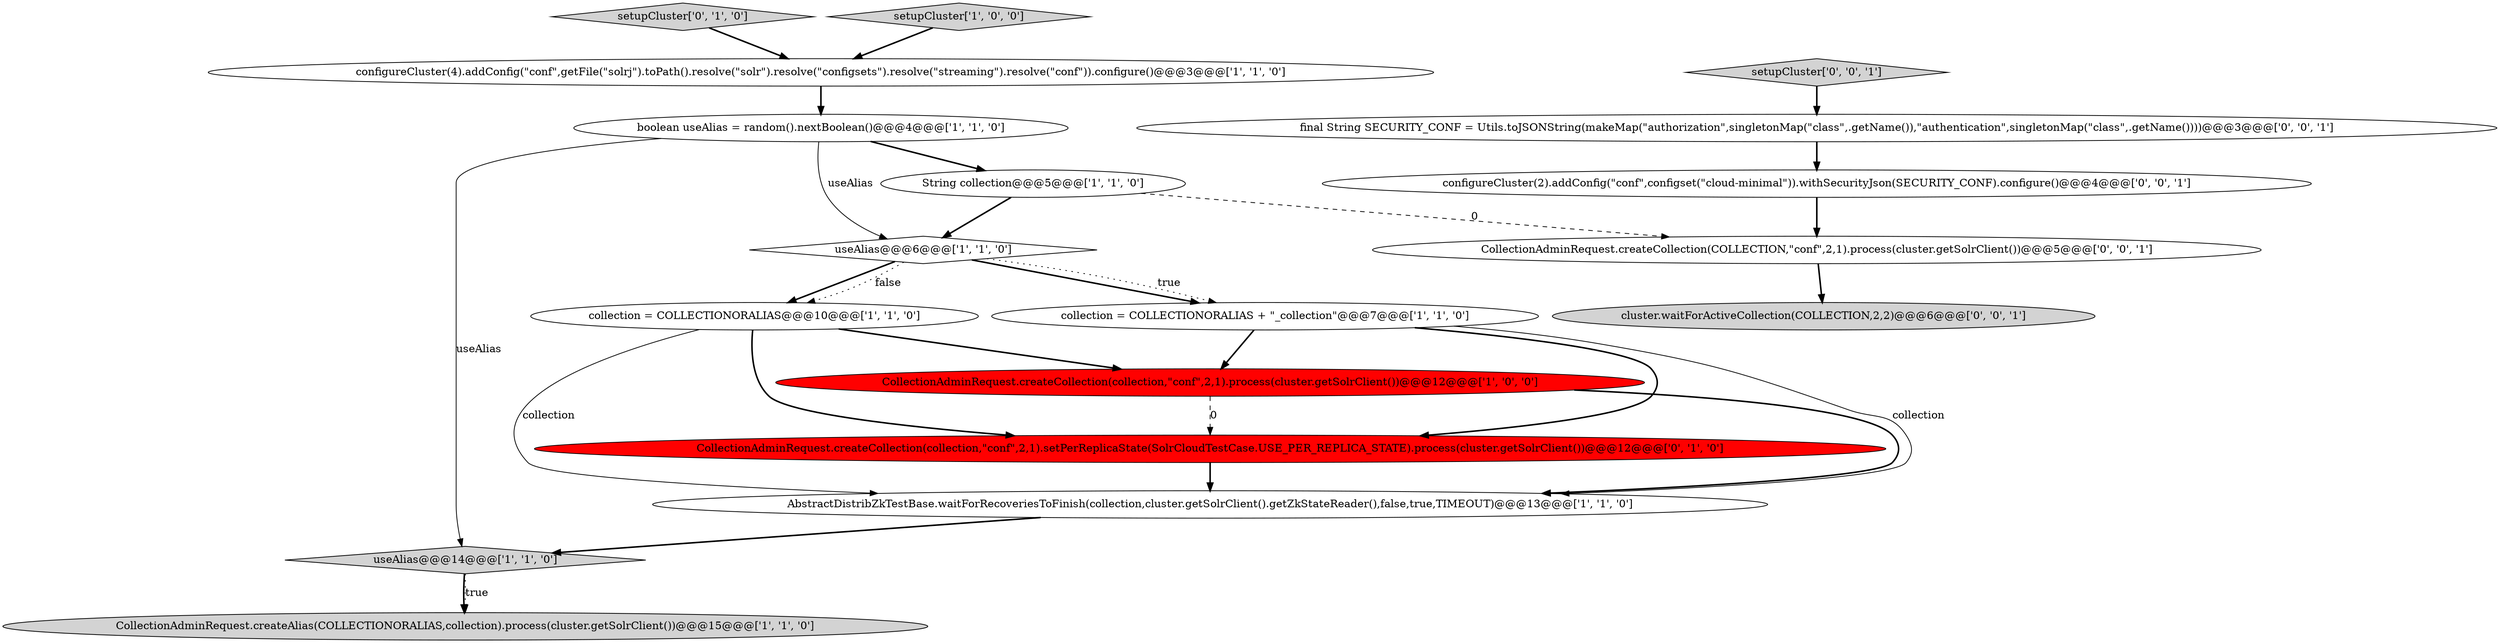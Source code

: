 digraph {
6 [style = filled, label = "configureCluster(4).addConfig(\"conf\",getFile(\"solrj\").toPath().resolve(\"solr\").resolve(\"configsets\").resolve(\"streaming\").resolve(\"conf\")).configure()@@@3@@@['1', '1', '0']", fillcolor = white, shape = ellipse image = "AAA0AAABBB1BBB"];
11 [style = filled, label = "setupCluster['0', '1', '0']", fillcolor = lightgray, shape = diamond image = "AAA0AAABBB2BBB"];
9 [style = filled, label = "useAlias@@@6@@@['1', '1', '0']", fillcolor = white, shape = diamond image = "AAA0AAABBB1BBB"];
4 [style = filled, label = "boolean useAlias = random().nextBoolean()@@@4@@@['1', '1', '0']", fillcolor = white, shape = ellipse image = "AAA0AAABBB1BBB"];
1 [style = filled, label = "CollectionAdminRequest.createAlias(COLLECTIONORALIAS,collection).process(cluster.getSolrClient())@@@15@@@['1', '1', '0']", fillcolor = lightgray, shape = ellipse image = "AAA0AAABBB1BBB"];
3 [style = filled, label = "AbstractDistribZkTestBase.waitForRecoveriesToFinish(collection,cluster.getSolrClient().getZkStateReader(),false,true,TIMEOUT)@@@13@@@['1', '1', '0']", fillcolor = white, shape = ellipse image = "AAA0AAABBB1BBB"];
0 [style = filled, label = "collection = COLLECTIONORALIAS@@@10@@@['1', '1', '0']", fillcolor = white, shape = ellipse image = "AAA0AAABBB1BBB"];
8 [style = filled, label = "useAlias@@@14@@@['1', '1', '0']", fillcolor = lightgray, shape = diamond image = "AAA0AAABBB1BBB"];
16 [style = filled, label = "CollectionAdminRequest.createCollection(COLLECTION,\"conf\",2,1).process(cluster.getSolrClient())@@@5@@@['0', '0', '1']", fillcolor = white, shape = ellipse image = "AAA0AAABBB3BBB"];
13 [style = filled, label = "configureCluster(2).addConfig(\"conf\",configset(\"cloud-minimal\")).withSecurityJson(SECURITY_CONF).configure()@@@4@@@['0', '0', '1']", fillcolor = white, shape = ellipse image = "AAA0AAABBB3BBB"];
17 [style = filled, label = "setupCluster['0', '0', '1']", fillcolor = lightgray, shape = diamond image = "AAA0AAABBB3BBB"];
10 [style = filled, label = "setupCluster['1', '0', '0']", fillcolor = lightgray, shape = diamond image = "AAA0AAABBB1BBB"];
15 [style = filled, label = "final String SECURITY_CONF = Utils.toJSONString(makeMap(\"authorization\",singletonMap(\"class\",.getName()),\"authentication\",singletonMap(\"class\",.getName())))@@@3@@@['0', '0', '1']", fillcolor = white, shape = ellipse image = "AAA0AAABBB3BBB"];
12 [style = filled, label = "CollectionAdminRequest.createCollection(collection,\"conf\",2,1).setPerReplicaState(SolrCloudTestCase.USE_PER_REPLICA_STATE).process(cluster.getSolrClient())@@@12@@@['0', '1', '0']", fillcolor = red, shape = ellipse image = "AAA1AAABBB2BBB"];
14 [style = filled, label = "cluster.waitForActiveCollection(COLLECTION,2,2)@@@6@@@['0', '0', '1']", fillcolor = lightgray, shape = ellipse image = "AAA0AAABBB3BBB"];
2 [style = filled, label = "CollectionAdminRequest.createCollection(collection,\"conf\",2,1).process(cluster.getSolrClient())@@@12@@@['1', '0', '0']", fillcolor = red, shape = ellipse image = "AAA1AAABBB1BBB"];
7 [style = filled, label = "collection = COLLECTIONORALIAS + \"_collection\"@@@7@@@['1', '1', '0']", fillcolor = white, shape = ellipse image = "AAA0AAABBB1BBB"];
5 [style = filled, label = "String collection@@@5@@@['1', '1', '0']", fillcolor = white, shape = ellipse image = "AAA0AAABBB1BBB"];
15->13 [style = bold, label=""];
4->9 [style = solid, label="useAlias"];
9->0 [style = bold, label=""];
4->8 [style = solid, label="useAlias"];
5->9 [style = bold, label=""];
7->12 [style = bold, label=""];
0->12 [style = bold, label=""];
2->3 [style = bold, label=""];
11->6 [style = bold, label=""];
0->2 [style = bold, label=""];
9->0 [style = dotted, label="false"];
9->7 [style = bold, label=""];
10->6 [style = bold, label=""];
13->16 [style = bold, label=""];
5->16 [style = dashed, label="0"];
8->1 [style = bold, label=""];
8->1 [style = dotted, label="true"];
6->4 [style = bold, label=""];
2->12 [style = dashed, label="0"];
7->2 [style = bold, label=""];
3->8 [style = bold, label=""];
17->15 [style = bold, label=""];
0->3 [style = solid, label="collection"];
16->14 [style = bold, label=""];
12->3 [style = bold, label=""];
7->3 [style = solid, label="collection"];
9->7 [style = dotted, label="true"];
4->5 [style = bold, label=""];
}
